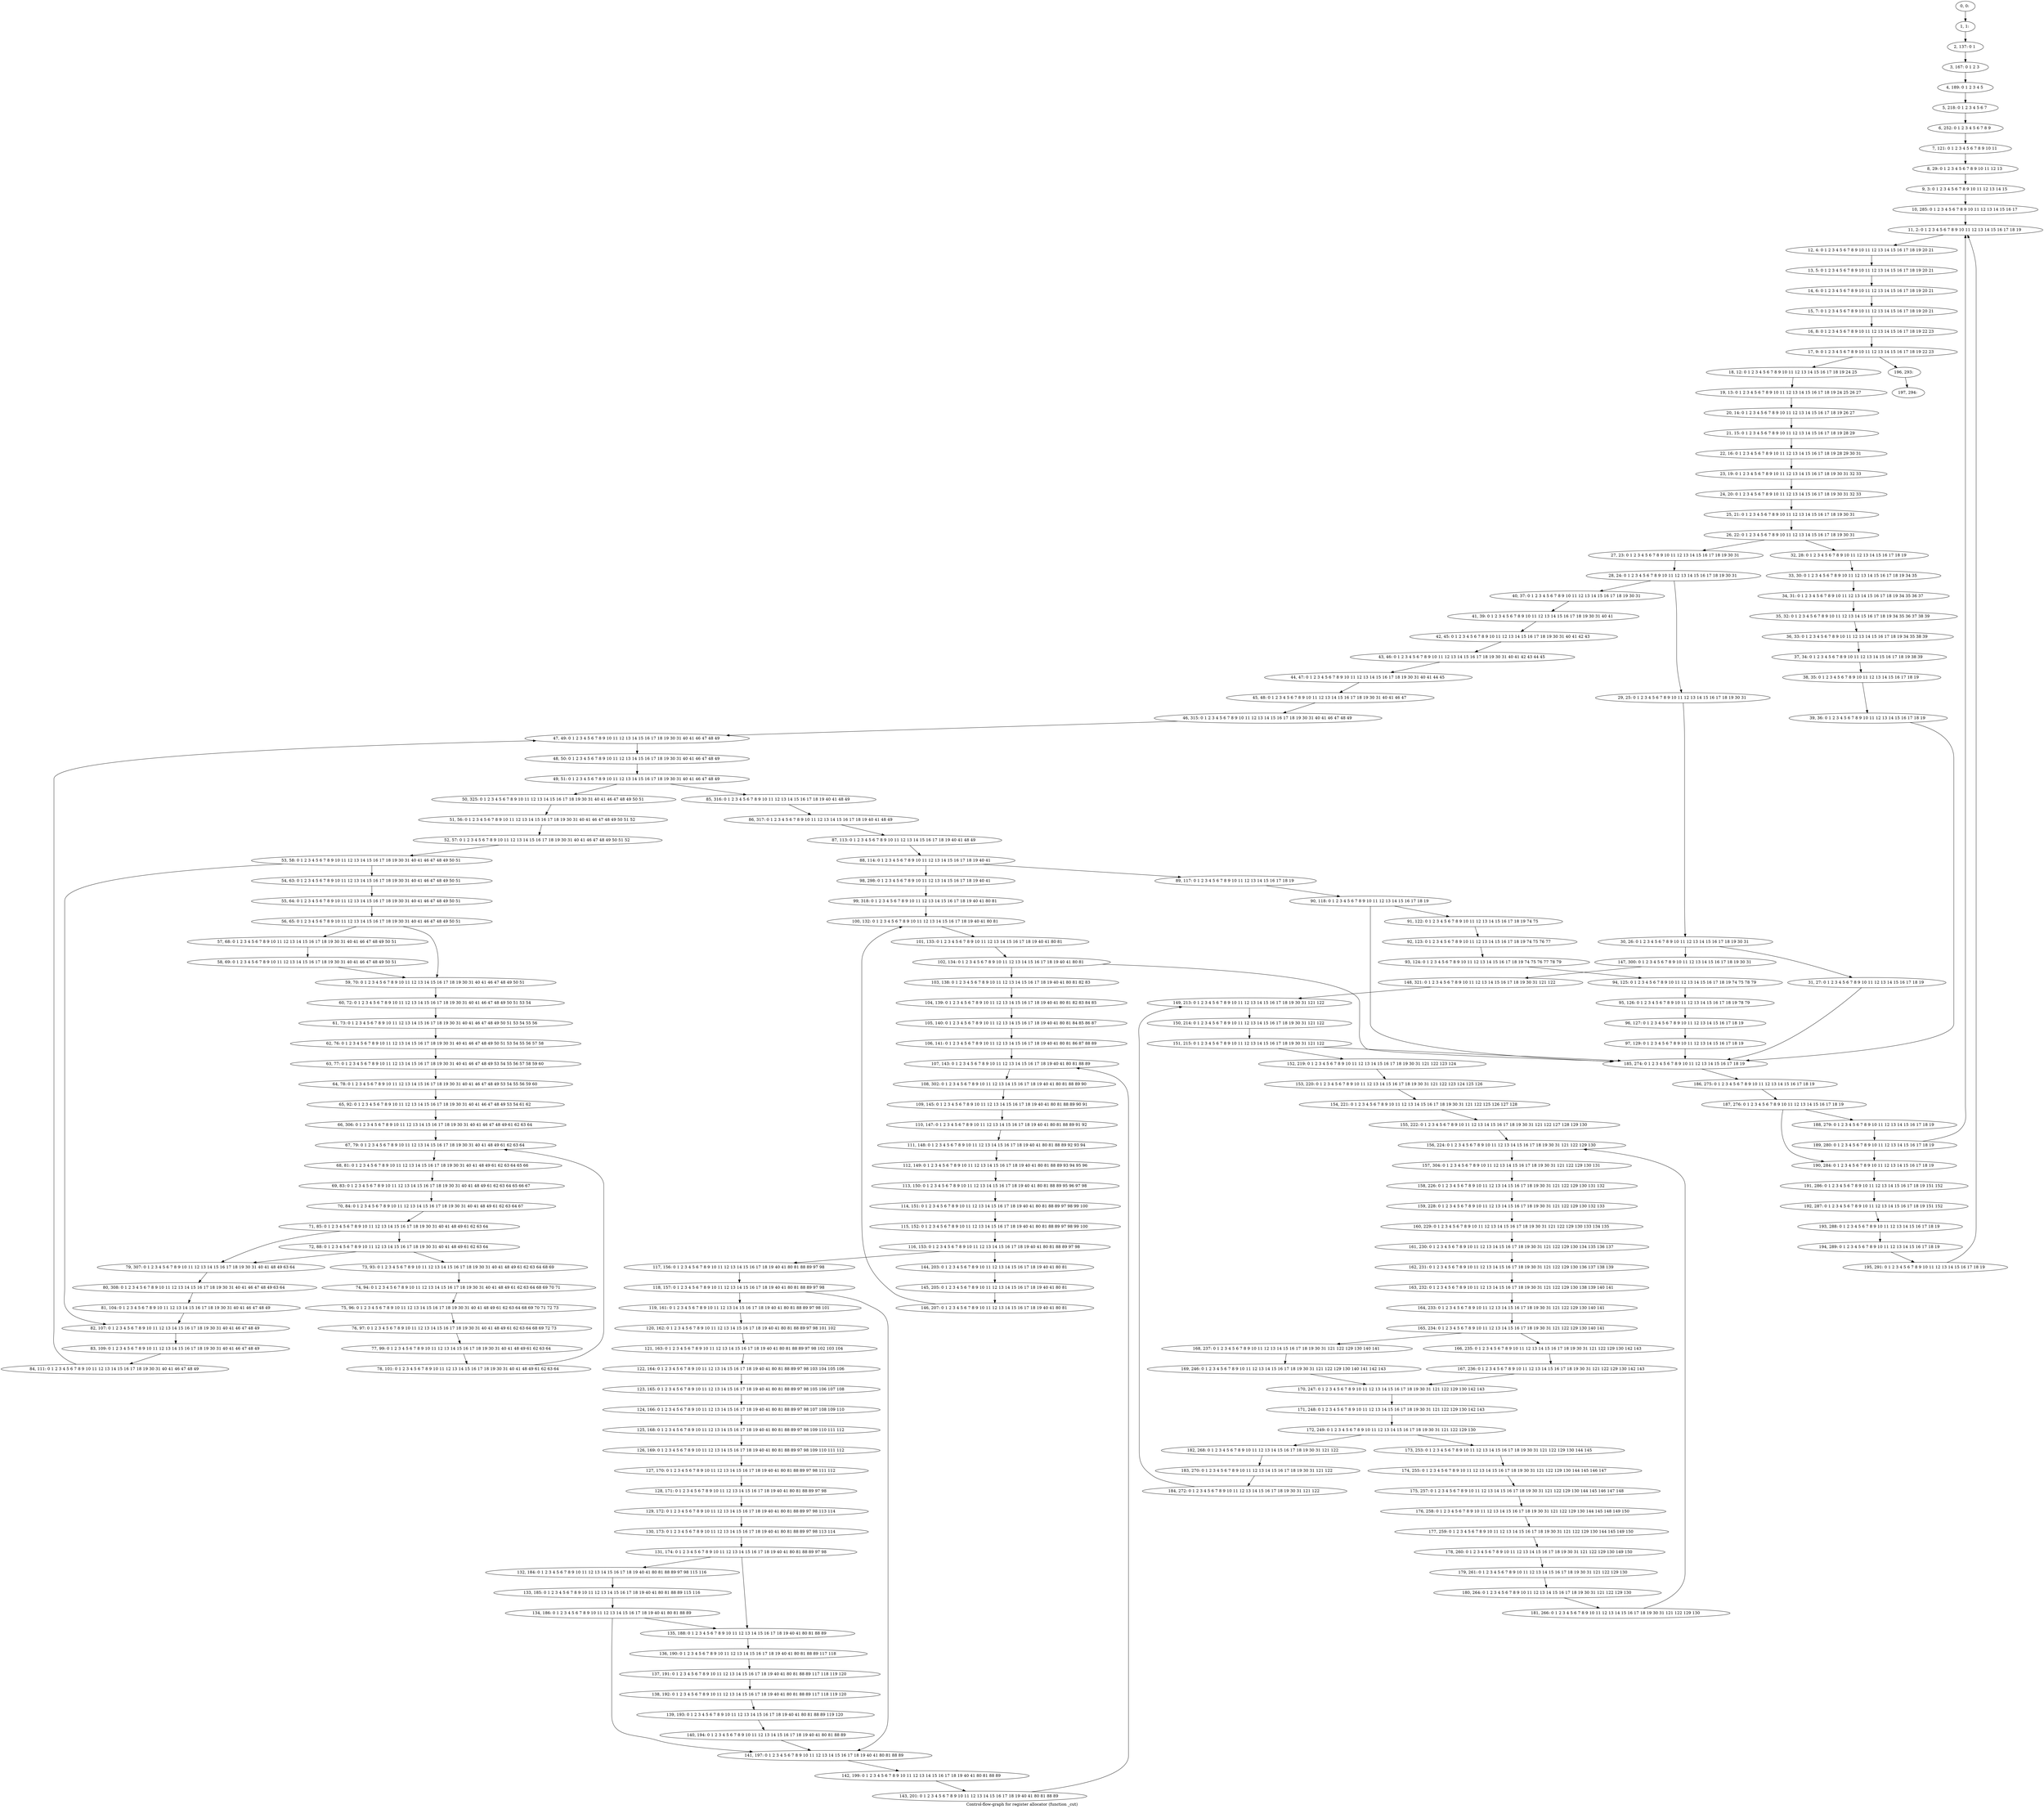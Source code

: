 digraph G {
graph [label="Control-flow-graph for register allocator (function _cut)"]
0[label="0, 0: "];
1[label="1, 1: "];
2[label="2, 137: 0 1 "];
3[label="3, 167: 0 1 2 3 "];
4[label="4, 189: 0 1 2 3 4 5 "];
5[label="5, 218: 0 1 2 3 4 5 6 7 "];
6[label="6, 252: 0 1 2 3 4 5 6 7 8 9 "];
7[label="7, 121: 0 1 2 3 4 5 6 7 8 9 10 11 "];
8[label="8, 29: 0 1 2 3 4 5 6 7 8 9 10 11 12 13 "];
9[label="9, 3: 0 1 2 3 4 5 6 7 8 9 10 11 12 13 14 15 "];
10[label="10, 285: 0 1 2 3 4 5 6 7 8 9 10 11 12 13 14 15 16 17 "];
11[label="11, 2: 0 1 2 3 4 5 6 7 8 9 10 11 12 13 14 15 16 17 18 19 "];
12[label="12, 4: 0 1 2 3 4 5 6 7 8 9 10 11 12 13 14 15 16 17 18 19 20 21 "];
13[label="13, 5: 0 1 2 3 4 5 6 7 8 9 10 11 12 13 14 15 16 17 18 19 20 21 "];
14[label="14, 6: 0 1 2 3 4 5 6 7 8 9 10 11 12 13 14 15 16 17 18 19 20 21 "];
15[label="15, 7: 0 1 2 3 4 5 6 7 8 9 10 11 12 13 14 15 16 17 18 19 20 21 "];
16[label="16, 8: 0 1 2 3 4 5 6 7 8 9 10 11 12 13 14 15 16 17 18 19 22 23 "];
17[label="17, 9: 0 1 2 3 4 5 6 7 8 9 10 11 12 13 14 15 16 17 18 19 22 23 "];
18[label="18, 12: 0 1 2 3 4 5 6 7 8 9 10 11 12 13 14 15 16 17 18 19 24 25 "];
19[label="19, 13: 0 1 2 3 4 5 6 7 8 9 10 11 12 13 14 15 16 17 18 19 24 25 26 27 "];
20[label="20, 14: 0 1 2 3 4 5 6 7 8 9 10 11 12 13 14 15 16 17 18 19 26 27 "];
21[label="21, 15: 0 1 2 3 4 5 6 7 8 9 10 11 12 13 14 15 16 17 18 19 28 29 "];
22[label="22, 16: 0 1 2 3 4 5 6 7 8 9 10 11 12 13 14 15 16 17 18 19 28 29 30 31 "];
23[label="23, 19: 0 1 2 3 4 5 6 7 8 9 10 11 12 13 14 15 16 17 18 19 30 31 32 33 "];
24[label="24, 20: 0 1 2 3 4 5 6 7 8 9 10 11 12 13 14 15 16 17 18 19 30 31 32 33 "];
25[label="25, 21: 0 1 2 3 4 5 6 7 8 9 10 11 12 13 14 15 16 17 18 19 30 31 "];
26[label="26, 22: 0 1 2 3 4 5 6 7 8 9 10 11 12 13 14 15 16 17 18 19 30 31 "];
27[label="27, 23: 0 1 2 3 4 5 6 7 8 9 10 11 12 13 14 15 16 17 18 19 30 31 "];
28[label="28, 24: 0 1 2 3 4 5 6 7 8 9 10 11 12 13 14 15 16 17 18 19 30 31 "];
29[label="29, 25: 0 1 2 3 4 5 6 7 8 9 10 11 12 13 14 15 16 17 18 19 30 31 "];
30[label="30, 26: 0 1 2 3 4 5 6 7 8 9 10 11 12 13 14 15 16 17 18 19 30 31 "];
31[label="31, 27: 0 1 2 3 4 5 6 7 8 9 10 11 12 13 14 15 16 17 18 19 "];
32[label="32, 28: 0 1 2 3 4 5 6 7 8 9 10 11 12 13 14 15 16 17 18 19 "];
33[label="33, 30: 0 1 2 3 4 5 6 7 8 9 10 11 12 13 14 15 16 17 18 19 34 35 "];
34[label="34, 31: 0 1 2 3 4 5 6 7 8 9 10 11 12 13 14 15 16 17 18 19 34 35 36 37 "];
35[label="35, 32: 0 1 2 3 4 5 6 7 8 9 10 11 12 13 14 15 16 17 18 19 34 35 36 37 38 39 "];
36[label="36, 33: 0 1 2 3 4 5 6 7 8 9 10 11 12 13 14 15 16 17 18 19 34 35 38 39 "];
37[label="37, 34: 0 1 2 3 4 5 6 7 8 9 10 11 12 13 14 15 16 17 18 19 38 39 "];
38[label="38, 35: 0 1 2 3 4 5 6 7 8 9 10 11 12 13 14 15 16 17 18 19 "];
39[label="39, 36: 0 1 2 3 4 5 6 7 8 9 10 11 12 13 14 15 16 17 18 19 "];
40[label="40, 37: 0 1 2 3 4 5 6 7 8 9 10 11 12 13 14 15 16 17 18 19 30 31 "];
41[label="41, 39: 0 1 2 3 4 5 6 7 8 9 10 11 12 13 14 15 16 17 18 19 30 31 40 41 "];
42[label="42, 45: 0 1 2 3 4 5 6 7 8 9 10 11 12 13 14 15 16 17 18 19 30 31 40 41 42 43 "];
43[label="43, 46: 0 1 2 3 4 5 6 7 8 9 10 11 12 13 14 15 16 17 18 19 30 31 40 41 42 43 44 45 "];
44[label="44, 47: 0 1 2 3 4 5 6 7 8 9 10 11 12 13 14 15 16 17 18 19 30 31 40 41 44 45 "];
45[label="45, 48: 0 1 2 3 4 5 6 7 8 9 10 11 12 13 14 15 16 17 18 19 30 31 40 41 46 47 "];
46[label="46, 315: 0 1 2 3 4 5 6 7 8 9 10 11 12 13 14 15 16 17 18 19 30 31 40 41 46 47 48 49 "];
47[label="47, 49: 0 1 2 3 4 5 6 7 8 9 10 11 12 13 14 15 16 17 18 19 30 31 40 41 46 47 48 49 "];
48[label="48, 50: 0 1 2 3 4 5 6 7 8 9 10 11 12 13 14 15 16 17 18 19 30 31 40 41 46 47 48 49 "];
49[label="49, 51: 0 1 2 3 4 5 6 7 8 9 10 11 12 13 14 15 16 17 18 19 30 31 40 41 46 47 48 49 "];
50[label="50, 325: 0 1 2 3 4 5 6 7 8 9 10 11 12 13 14 15 16 17 18 19 30 31 40 41 46 47 48 49 50 51 "];
51[label="51, 56: 0 1 2 3 4 5 6 7 8 9 10 11 12 13 14 15 16 17 18 19 30 31 40 41 46 47 48 49 50 51 52 "];
52[label="52, 57: 0 1 2 3 4 5 6 7 8 9 10 11 12 13 14 15 16 17 18 19 30 31 40 41 46 47 48 49 50 51 52 "];
53[label="53, 58: 0 1 2 3 4 5 6 7 8 9 10 11 12 13 14 15 16 17 18 19 30 31 40 41 46 47 48 49 50 51 "];
54[label="54, 63: 0 1 2 3 4 5 6 7 8 9 10 11 12 13 14 15 16 17 18 19 30 31 40 41 46 47 48 49 50 51 "];
55[label="55, 64: 0 1 2 3 4 5 6 7 8 9 10 11 12 13 14 15 16 17 18 19 30 31 40 41 46 47 48 49 50 51 "];
56[label="56, 65: 0 1 2 3 4 5 6 7 8 9 10 11 12 13 14 15 16 17 18 19 30 31 40 41 46 47 48 49 50 51 "];
57[label="57, 68: 0 1 2 3 4 5 6 7 8 9 10 11 12 13 14 15 16 17 18 19 30 31 40 41 46 47 48 49 50 51 "];
58[label="58, 69: 0 1 2 3 4 5 6 7 8 9 10 11 12 13 14 15 16 17 18 19 30 31 40 41 46 47 48 49 50 51 "];
59[label="59, 70: 0 1 2 3 4 5 6 7 8 9 10 11 12 13 14 15 16 17 18 19 30 31 40 41 46 47 48 49 50 51 "];
60[label="60, 72: 0 1 2 3 4 5 6 7 8 9 10 11 12 13 14 15 16 17 18 19 30 31 40 41 46 47 48 49 50 51 53 54 "];
61[label="61, 73: 0 1 2 3 4 5 6 7 8 9 10 11 12 13 14 15 16 17 18 19 30 31 40 41 46 47 48 49 50 51 53 54 55 56 "];
62[label="62, 76: 0 1 2 3 4 5 6 7 8 9 10 11 12 13 14 15 16 17 18 19 30 31 40 41 46 47 48 49 50 51 53 54 55 56 57 58 "];
63[label="63, 77: 0 1 2 3 4 5 6 7 8 9 10 11 12 13 14 15 16 17 18 19 30 31 40 41 46 47 48 49 53 54 55 56 57 58 59 60 "];
64[label="64, 78: 0 1 2 3 4 5 6 7 8 9 10 11 12 13 14 15 16 17 18 19 30 31 40 41 46 47 48 49 53 54 55 56 59 60 "];
65[label="65, 92: 0 1 2 3 4 5 6 7 8 9 10 11 12 13 14 15 16 17 18 19 30 31 40 41 46 47 48 49 53 54 61 62 "];
66[label="66, 306: 0 1 2 3 4 5 6 7 8 9 10 11 12 13 14 15 16 17 18 19 30 31 40 41 46 47 48 49 61 62 63 64 "];
67[label="67, 79: 0 1 2 3 4 5 6 7 8 9 10 11 12 13 14 15 16 17 18 19 30 31 40 41 48 49 61 62 63 64 "];
68[label="68, 81: 0 1 2 3 4 5 6 7 8 9 10 11 12 13 14 15 16 17 18 19 30 31 40 41 48 49 61 62 63 64 65 66 "];
69[label="69, 83: 0 1 2 3 4 5 6 7 8 9 10 11 12 13 14 15 16 17 18 19 30 31 40 41 48 49 61 62 63 64 65 66 67 "];
70[label="70, 84: 0 1 2 3 4 5 6 7 8 9 10 11 12 13 14 15 16 17 18 19 30 31 40 41 48 49 61 62 63 64 67 "];
71[label="71, 85: 0 1 2 3 4 5 6 7 8 9 10 11 12 13 14 15 16 17 18 19 30 31 40 41 48 49 61 62 63 64 "];
72[label="72, 88: 0 1 2 3 4 5 6 7 8 9 10 11 12 13 14 15 16 17 18 19 30 31 40 41 48 49 61 62 63 64 "];
73[label="73, 93: 0 1 2 3 4 5 6 7 8 9 10 11 12 13 14 15 16 17 18 19 30 31 40 41 48 49 61 62 63 64 68 69 "];
74[label="74, 94: 0 1 2 3 4 5 6 7 8 9 10 11 12 13 14 15 16 17 18 19 30 31 40 41 48 49 61 62 63 64 68 69 70 71 "];
75[label="75, 96: 0 1 2 3 4 5 6 7 8 9 10 11 12 13 14 15 16 17 18 19 30 31 40 41 48 49 61 62 63 64 68 69 70 71 72 73 "];
76[label="76, 97: 0 1 2 3 4 5 6 7 8 9 10 11 12 13 14 15 16 17 18 19 30 31 40 41 48 49 61 62 63 64 68 69 72 73 "];
77[label="77, 99: 0 1 2 3 4 5 6 7 8 9 10 11 12 13 14 15 16 17 18 19 30 31 40 41 48 49 61 62 63 64 "];
78[label="78, 101: 0 1 2 3 4 5 6 7 8 9 10 11 12 13 14 15 16 17 18 19 30 31 40 41 48 49 61 62 63 64 "];
79[label="79, 307: 0 1 2 3 4 5 6 7 8 9 10 11 12 13 14 15 16 17 18 19 30 31 40 41 48 49 63 64 "];
80[label="80, 308: 0 1 2 3 4 5 6 7 8 9 10 11 12 13 14 15 16 17 18 19 30 31 40 41 46 47 48 49 63 64 "];
81[label="81, 104: 0 1 2 3 4 5 6 7 8 9 10 11 12 13 14 15 16 17 18 19 30 31 40 41 46 47 48 49 "];
82[label="82, 107: 0 1 2 3 4 5 6 7 8 9 10 11 12 13 14 15 16 17 18 19 30 31 40 41 46 47 48 49 "];
83[label="83, 109: 0 1 2 3 4 5 6 7 8 9 10 11 12 13 14 15 16 17 18 19 30 31 40 41 46 47 48 49 "];
84[label="84, 111: 0 1 2 3 4 5 6 7 8 9 10 11 12 13 14 15 16 17 18 19 30 31 40 41 46 47 48 49 "];
85[label="85, 316: 0 1 2 3 4 5 6 7 8 9 10 11 12 13 14 15 16 17 18 19 40 41 48 49 "];
86[label="86, 317: 0 1 2 3 4 5 6 7 8 9 10 11 12 13 14 15 16 17 18 19 40 41 48 49 "];
87[label="87, 113: 0 1 2 3 4 5 6 7 8 9 10 11 12 13 14 15 16 17 18 19 40 41 48 49 "];
88[label="88, 114: 0 1 2 3 4 5 6 7 8 9 10 11 12 13 14 15 16 17 18 19 40 41 "];
89[label="89, 117: 0 1 2 3 4 5 6 7 8 9 10 11 12 13 14 15 16 17 18 19 "];
90[label="90, 118: 0 1 2 3 4 5 6 7 8 9 10 11 12 13 14 15 16 17 18 19 "];
91[label="91, 122: 0 1 2 3 4 5 6 7 8 9 10 11 12 13 14 15 16 17 18 19 74 75 "];
92[label="92, 123: 0 1 2 3 4 5 6 7 8 9 10 11 12 13 14 15 16 17 18 19 74 75 76 77 "];
93[label="93, 124: 0 1 2 3 4 5 6 7 8 9 10 11 12 13 14 15 16 17 18 19 74 75 76 77 78 79 "];
94[label="94, 125: 0 1 2 3 4 5 6 7 8 9 10 11 12 13 14 15 16 17 18 19 74 75 78 79 "];
95[label="95, 126: 0 1 2 3 4 5 6 7 8 9 10 11 12 13 14 15 16 17 18 19 78 79 "];
96[label="96, 127: 0 1 2 3 4 5 6 7 8 9 10 11 12 13 14 15 16 17 18 19 "];
97[label="97, 129: 0 1 2 3 4 5 6 7 8 9 10 11 12 13 14 15 16 17 18 19 "];
98[label="98, 298: 0 1 2 3 4 5 6 7 8 9 10 11 12 13 14 15 16 17 18 19 40 41 "];
99[label="99, 318: 0 1 2 3 4 5 6 7 8 9 10 11 12 13 14 15 16 17 18 19 40 41 80 81 "];
100[label="100, 132: 0 1 2 3 4 5 6 7 8 9 10 11 12 13 14 15 16 17 18 19 40 41 80 81 "];
101[label="101, 133: 0 1 2 3 4 5 6 7 8 9 10 11 12 13 14 15 16 17 18 19 40 41 80 81 "];
102[label="102, 134: 0 1 2 3 4 5 6 7 8 9 10 11 12 13 14 15 16 17 18 19 40 41 80 81 "];
103[label="103, 138: 0 1 2 3 4 5 6 7 8 9 10 11 12 13 14 15 16 17 18 19 40 41 80 81 82 83 "];
104[label="104, 139: 0 1 2 3 4 5 6 7 8 9 10 11 12 13 14 15 16 17 18 19 40 41 80 81 82 83 84 85 "];
105[label="105, 140: 0 1 2 3 4 5 6 7 8 9 10 11 12 13 14 15 16 17 18 19 40 41 80 81 84 85 86 87 "];
106[label="106, 141: 0 1 2 3 4 5 6 7 8 9 10 11 12 13 14 15 16 17 18 19 40 41 80 81 86 87 88 89 "];
107[label="107, 143: 0 1 2 3 4 5 6 7 8 9 10 11 12 13 14 15 16 17 18 19 40 41 80 81 88 89 "];
108[label="108, 302: 0 1 2 3 4 5 6 7 8 9 10 11 12 13 14 15 16 17 18 19 40 41 80 81 88 89 90 "];
109[label="109, 145: 0 1 2 3 4 5 6 7 8 9 10 11 12 13 14 15 16 17 18 19 40 41 80 81 88 89 90 91 "];
110[label="110, 147: 0 1 2 3 4 5 6 7 8 9 10 11 12 13 14 15 16 17 18 19 40 41 80 81 88 89 91 92 "];
111[label="111, 148: 0 1 2 3 4 5 6 7 8 9 10 11 12 13 14 15 16 17 18 19 40 41 80 81 88 89 92 93 94 "];
112[label="112, 149: 0 1 2 3 4 5 6 7 8 9 10 11 12 13 14 15 16 17 18 19 40 41 80 81 88 89 93 94 95 96 "];
113[label="113, 150: 0 1 2 3 4 5 6 7 8 9 10 11 12 13 14 15 16 17 18 19 40 41 80 81 88 89 95 96 97 98 "];
114[label="114, 151: 0 1 2 3 4 5 6 7 8 9 10 11 12 13 14 15 16 17 18 19 40 41 80 81 88 89 97 98 99 100 "];
115[label="115, 152: 0 1 2 3 4 5 6 7 8 9 10 11 12 13 14 15 16 17 18 19 40 41 80 81 88 89 97 98 99 100 "];
116[label="116, 153: 0 1 2 3 4 5 6 7 8 9 10 11 12 13 14 15 16 17 18 19 40 41 80 81 88 89 97 98 "];
117[label="117, 156: 0 1 2 3 4 5 6 7 8 9 10 11 12 13 14 15 16 17 18 19 40 41 80 81 88 89 97 98 "];
118[label="118, 157: 0 1 2 3 4 5 6 7 8 9 10 11 12 13 14 15 16 17 18 19 40 41 80 81 88 89 97 98 "];
119[label="119, 161: 0 1 2 3 4 5 6 7 8 9 10 11 12 13 14 15 16 17 18 19 40 41 80 81 88 89 97 98 101 "];
120[label="120, 162: 0 1 2 3 4 5 6 7 8 9 10 11 12 13 14 15 16 17 18 19 40 41 80 81 88 89 97 98 101 102 "];
121[label="121, 163: 0 1 2 3 4 5 6 7 8 9 10 11 12 13 14 15 16 17 18 19 40 41 80 81 88 89 97 98 102 103 104 "];
122[label="122, 164: 0 1 2 3 4 5 6 7 8 9 10 11 12 13 14 15 16 17 18 19 40 41 80 81 88 89 97 98 103 104 105 106 "];
123[label="123, 165: 0 1 2 3 4 5 6 7 8 9 10 11 12 13 14 15 16 17 18 19 40 41 80 81 88 89 97 98 105 106 107 108 "];
124[label="124, 166: 0 1 2 3 4 5 6 7 8 9 10 11 12 13 14 15 16 17 18 19 40 41 80 81 88 89 97 98 107 108 109 110 "];
125[label="125, 168: 0 1 2 3 4 5 6 7 8 9 10 11 12 13 14 15 16 17 18 19 40 41 80 81 88 89 97 98 109 110 111 112 "];
126[label="126, 169: 0 1 2 3 4 5 6 7 8 9 10 11 12 13 14 15 16 17 18 19 40 41 80 81 88 89 97 98 109 110 111 112 "];
127[label="127, 170: 0 1 2 3 4 5 6 7 8 9 10 11 12 13 14 15 16 17 18 19 40 41 80 81 88 89 97 98 111 112 "];
128[label="128, 171: 0 1 2 3 4 5 6 7 8 9 10 11 12 13 14 15 16 17 18 19 40 41 80 81 88 89 97 98 "];
129[label="129, 172: 0 1 2 3 4 5 6 7 8 9 10 11 12 13 14 15 16 17 18 19 40 41 80 81 88 89 97 98 113 114 "];
130[label="130, 173: 0 1 2 3 4 5 6 7 8 9 10 11 12 13 14 15 16 17 18 19 40 41 80 81 88 89 97 98 113 114 "];
131[label="131, 174: 0 1 2 3 4 5 6 7 8 9 10 11 12 13 14 15 16 17 18 19 40 41 80 81 88 89 97 98 "];
132[label="132, 184: 0 1 2 3 4 5 6 7 8 9 10 11 12 13 14 15 16 17 18 19 40 41 80 81 88 89 97 98 115 116 "];
133[label="133, 185: 0 1 2 3 4 5 6 7 8 9 10 11 12 13 14 15 16 17 18 19 40 41 80 81 88 89 115 116 "];
134[label="134, 186: 0 1 2 3 4 5 6 7 8 9 10 11 12 13 14 15 16 17 18 19 40 41 80 81 88 89 "];
135[label="135, 188: 0 1 2 3 4 5 6 7 8 9 10 11 12 13 14 15 16 17 18 19 40 41 80 81 88 89 "];
136[label="136, 190: 0 1 2 3 4 5 6 7 8 9 10 11 12 13 14 15 16 17 18 19 40 41 80 81 88 89 117 118 "];
137[label="137, 191: 0 1 2 3 4 5 6 7 8 9 10 11 12 13 14 15 16 17 18 19 40 41 80 81 88 89 117 118 119 120 "];
138[label="138, 192: 0 1 2 3 4 5 6 7 8 9 10 11 12 13 14 15 16 17 18 19 40 41 80 81 88 89 117 118 119 120 "];
139[label="139, 193: 0 1 2 3 4 5 6 7 8 9 10 11 12 13 14 15 16 17 18 19 40 41 80 81 88 89 119 120 "];
140[label="140, 194: 0 1 2 3 4 5 6 7 8 9 10 11 12 13 14 15 16 17 18 19 40 41 80 81 88 89 "];
141[label="141, 197: 0 1 2 3 4 5 6 7 8 9 10 11 12 13 14 15 16 17 18 19 40 41 80 81 88 89 "];
142[label="142, 199: 0 1 2 3 4 5 6 7 8 9 10 11 12 13 14 15 16 17 18 19 40 41 80 81 88 89 "];
143[label="143, 201: 0 1 2 3 4 5 6 7 8 9 10 11 12 13 14 15 16 17 18 19 40 41 80 81 88 89 "];
144[label="144, 203: 0 1 2 3 4 5 6 7 8 9 10 11 12 13 14 15 16 17 18 19 40 41 80 81 "];
145[label="145, 205: 0 1 2 3 4 5 6 7 8 9 10 11 12 13 14 15 16 17 18 19 40 41 80 81 "];
146[label="146, 207: 0 1 2 3 4 5 6 7 8 9 10 11 12 13 14 15 16 17 18 19 40 41 80 81 "];
147[label="147, 300: 0 1 2 3 4 5 6 7 8 9 10 11 12 13 14 15 16 17 18 19 30 31 "];
148[label="148, 321: 0 1 2 3 4 5 6 7 8 9 10 11 12 13 14 15 16 17 18 19 30 31 121 122 "];
149[label="149, 213: 0 1 2 3 4 5 6 7 8 9 10 11 12 13 14 15 16 17 18 19 30 31 121 122 "];
150[label="150, 214: 0 1 2 3 4 5 6 7 8 9 10 11 12 13 14 15 16 17 18 19 30 31 121 122 "];
151[label="151, 215: 0 1 2 3 4 5 6 7 8 9 10 11 12 13 14 15 16 17 18 19 30 31 121 122 "];
152[label="152, 219: 0 1 2 3 4 5 6 7 8 9 10 11 12 13 14 15 16 17 18 19 30 31 121 122 123 124 "];
153[label="153, 220: 0 1 2 3 4 5 6 7 8 9 10 11 12 13 14 15 16 17 18 19 30 31 121 122 123 124 125 126 "];
154[label="154, 221: 0 1 2 3 4 5 6 7 8 9 10 11 12 13 14 15 16 17 18 19 30 31 121 122 125 126 127 128 "];
155[label="155, 222: 0 1 2 3 4 5 6 7 8 9 10 11 12 13 14 15 16 17 18 19 30 31 121 122 127 128 129 130 "];
156[label="156, 224: 0 1 2 3 4 5 6 7 8 9 10 11 12 13 14 15 16 17 18 19 30 31 121 122 129 130 "];
157[label="157, 304: 0 1 2 3 4 5 6 7 8 9 10 11 12 13 14 15 16 17 18 19 30 31 121 122 129 130 131 "];
158[label="158, 226: 0 1 2 3 4 5 6 7 8 9 10 11 12 13 14 15 16 17 18 19 30 31 121 122 129 130 131 132 "];
159[label="159, 228: 0 1 2 3 4 5 6 7 8 9 10 11 12 13 14 15 16 17 18 19 30 31 121 122 129 130 132 133 "];
160[label="160, 229: 0 1 2 3 4 5 6 7 8 9 10 11 12 13 14 15 16 17 18 19 30 31 121 122 129 130 133 134 135 "];
161[label="161, 230: 0 1 2 3 4 5 6 7 8 9 10 11 12 13 14 15 16 17 18 19 30 31 121 122 129 130 134 135 136 137 "];
162[label="162, 231: 0 1 2 3 4 5 6 7 8 9 10 11 12 13 14 15 16 17 18 19 30 31 121 122 129 130 136 137 138 139 "];
163[label="163, 232: 0 1 2 3 4 5 6 7 8 9 10 11 12 13 14 15 16 17 18 19 30 31 121 122 129 130 138 139 140 141 "];
164[label="164, 233: 0 1 2 3 4 5 6 7 8 9 10 11 12 13 14 15 16 17 18 19 30 31 121 122 129 130 140 141 "];
165[label="165, 234: 0 1 2 3 4 5 6 7 8 9 10 11 12 13 14 15 16 17 18 19 30 31 121 122 129 130 140 141 "];
166[label="166, 235: 0 1 2 3 4 5 6 7 8 9 10 11 12 13 14 15 16 17 18 19 30 31 121 122 129 130 142 143 "];
167[label="167, 236: 0 1 2 3 4 5 6 7 8 9 10 11 12 13 14 15 16 17 18 19 30 31 121 122 129 130 142 143 "];
168[label="168, 237: 0 1 2 3 4 5 6 7 8 9 10 11 12 13 14 15 16 17 18 19 30 31 121 122 129 130 140 141 "];
169[label="169, 246: 0 1 2 3 4 5 6 7 8 9 10 11 12 13 14 15 16 17 18 19 30 31 121 122 129 130 140 141 142 143 "];
170[label="170, 247: 0 1 2 3 4 5 6 7 8 9 10 11 12 13 14 15 16 17 18 19 30 31 121 122 129 130 142 143 "];
171[label="171, 248: 0 1 2 3 4 5 6 7 8 9 10 11 12 13 14 15 16 17 18 19 30 31 121 122 129 130 142 143 "];
172[label="172, 249: 0 1 2 3 4 5 6 7 8 9 10 11 12 13 14 15 16 17 18 19 30 31 121 122 129 130 "];
173[label="173, 253: 0 1 2 3 4 5 6 7 8 9 10 11 12 13 14 15 16 17 18 19 30 31 121 122 129 130 144 145 "];
174[label="174, 255: 0 1 2 3 4 5 6 7 8 9 10 11 12 13 14 15 16 17 18 19 30 31 121 122 129 130 144 145 146 147 "];
175[label="175, 257: 0 1 2 3 4 5 6 7 8 9 10 11 12 13 14 15 16 17 18 19 30 31 121 122 129 130 144 145 146 147 148 "];
176[label="176, 258: 0 1 2 3 4 5 6 7 8 9 10 11 12 13 14 15 16 17 18 19 30 31 121 122 129 130 144 145 148 149 150 "];
177[label="177, 259: 0 1 2 3 4 5 6 7 8 9 10 11 12 13 14 15 16 17 18 19 30 31 121 122 129 130 144 145 149 150 "];
178[label="178, 260: 0 1 2 3 4 5 6 7 8 9 10 11 12 13 14 15 16 17 18 19 30 31 121 122 129 130 149 150 "];
179[label="179, 261: 0 1 2 3 4 5 6 7 8 9 10 11 12 13 14 15 16 17 18 19 30 31 121 122 129 130 "];
180[label="180, 264: 0 1 2 3 4 5 6 7 8 9 10 11 12 13 14 15 16 17 18 19 30 31 121 122 129 130 "];
181[label="181, 266: 0 1 2 3 4 5 6 7 8 9 10 11 12 13 14 15 16 17 18 19 30 31 121 122 129 130 "];
182[label="182, 268: 0 1 2 3 4 5 6 7 8 9 10 11 12 13 14 15 16 17 18 19 30 31 121 122 "];
183[label="183, 270: 0 1 2 3 4 5 6 7 8 9 10 11 12 13 14 15 16 17 18 19 30 31 121 122 "];
184[label="184, 272: 0 1 2 3 4 5 6 7 8 9 10 11 12 13 14 15 16 17 18 19 30 31 121 122 "];
185[label="185, 274: 0 1 2 3 4 5 6 7 8 9 10 11 12 13 14 15 16 17 18 19 "];
186[label="186, 275: 0 1 2 3 4 5 6 7 8 9 10 11 12 13 14 15 16 17 18 19 "];
187[label="187, 276: 0 1 2 3 4 5 6 7 8 9 10 11 12 13 14 15 16 17 18 19 "];
188[label="188, 279: 0 1 2 3 4 5 6 7 8 9 10 11 12 13 14 15 16 17 18 19 "];
189[label="189, 280: 0 1 2 3 4 5 6 7 8 9 10 11 12 13 14 15 16 17 18 19 "];
190[label="190, 284: 0 1 2 3 4 5 6 7 8 9 10 11 12 13 14 15 16 17 18 19 "];
191[label="191, 286: 0 1 2 3 4 5 6 7 8 9 10 11 12 13 14 15 16 17 18 19 151 152 "];
192[label="192, 287: 0 1 2 3 4 5 6 7 8 9 10 11 12 13 14 15 16 17 18 19 151 152 "];
193[label="193, 288: 0 1 2 3 4 5 6 7 8 9 10 11 12 13 14 15 16 17 18 19 "];
194[label="194, 289: 0 1 2 3 4 5 6 7 8 9 10 11 12 13 14 15 16 17 18 19 "];
195[label="195, 291: 0 1 2 3 4 5 6 7 8 9 10 11 12 13 14 15 16 17 18 19 "];
196[label="196, 293: "];
197[label="197, 294: "];
0->1 ;
1->2 ;
2->3 ;
3->4 ;
4->5 ;
5->6 ;
6->7 ;
7->8 ;
8->9 ;
9->10 ;
10->11 ;
11->12 ;
12->13 ;
13->14 ;
14->15 ;
15->16 ;
16->17 ;
17->18 ;
17->196 ;
18->19 ;
19->20 ;
20->21 ;
21->22 ;
22->23 ;
23->24 ;
24->25 ;
25->26 ;
26->27 ;
26->32 ;
27->28 ;
28->29 ;
28->40 ;
29->30 ;
30->31 ;
30->147 ;
31->185 ;
32->33 ;
33->34 ;
34->35 ;
35->36 ;
36->37 ;
37->38 ;
38->39 ;
39->185 ;
40->41 ;
41->42 ;
42->43 ;
43->44 ;
44->45 ;
45->46 ;
46->47 ;
47->48 ;
48->49 ;
49->50 ;
49->85 ;
50->51 ;
51->52 ;
52->53 ;
53->54 ;
53->82 ;
54->55 ;
55->56 ;
56->57 ;
56->59 ;
57->58 ;
58->59 ;
59->60 ;
60->61 ;
61->62 ;
62->63 ;
63->64 ;
64->65 ;
65->66 ;
66->67 ;
67->68 ;
68->69 ;
69->70 ;
70->71 ;
71->72 ;
71->79 ;
72->73 ;
72->79 ;
73->74 ;
74->75 ;
75->76 ;
76->77 ;
77->78 ;
78->67 ;
79->80 ;
80->81 ;
81->82 ;
82->83 ;
83->84 ;
84->47 ;
85->86 ;
86->87 ;
87->88 ;
88->89 ;
88->98 ;
89->90 ;
90->91 ;
90->185 ;
91->92 ;
92->93 ;
93->94 ;
94->95 ;
95->96 ;
96->97 ;
97->185 ;
98->99 ;
99->100 ;
100->101 ;
101->102 ;
102->103 ;
102->185 ;
103->104 ;
104->105 ;
105->106 ;
106->107 ;
107->108 ;
108->109 ;
109->110 ;
110->111 ;
111->112 ;
112->113 ;
113->114 ;
114->115 ;
115->116 ;
116->117 ;
116->144 ;
117->118 ;
118->119 ;
118->141 ;
119->120 ;
120->121 ;
121->122 ;
122->123 ;
123->124 ;
124->125 ;
125->126 ;
126->127 ;
127->128 ;
128->129 ;
129->130 ;
130->131 ;
131->132 ;
131->135 ;
132->133 ;
133->134 ;
134->135 ;
134->141 ;
135->136 ;
136->137 ;
137->138 ;
138->139 ;
139->140 ;
140->141 ;
141->142 ;
142->143 ;
143->107 ;
144->145 ;
145->146 ;
146->100 ;
147->148 ;
148->149 ;
149->150 ;
150->151 ;
151->152 ;
151->185 ;
152->153 ;
153->154 ;
154->155 ;
155->156 ;
156->157 ;
157->158 ;
158->159 ;
159->160 ;
160->161 ;
161->162 ;
162->163 ;
163->164 ;
164->165 ;
165->166 ;
165->168 ;
166->167 ;
167->170 ;
168->169 ;
169->170 ;
170->171 ;
171->172 ;
172->173 ;
172->182 ;
173->174 ;
174->175 ;
175->176 ;
176->177 ;
177->178 ;
178->179 ;
179->180 ;
180->181 ;
181->156 ;
182->183 ;
183->184 ;
184->149 ;
185->186 ;
186->187 ;
187->188 ;
187->190 ;
188->189 ;
189->190 ;
189->11 ;
190->191 ;
191->192 ;
192->193 ;
193->194 ;
194->195 ;
195->11 ;
196->197 ;
}
